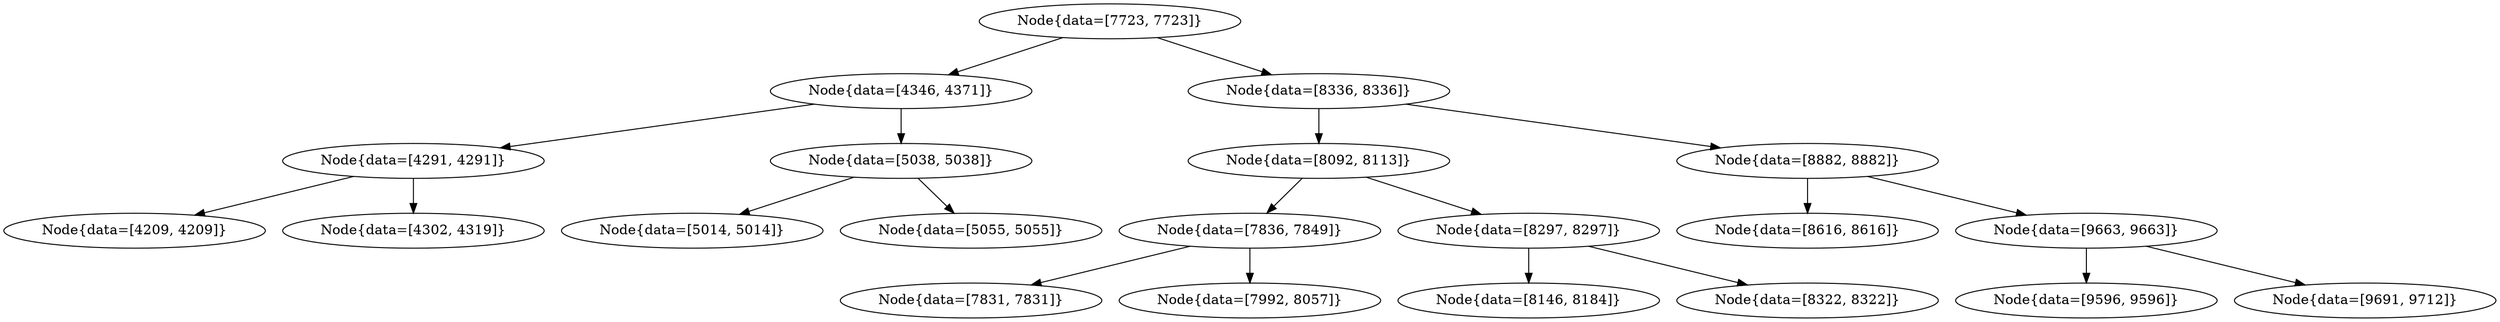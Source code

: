 digraph G{
625686029 [label="Node{data=[7723, 7723]}"]
625686029 -> 274510731
274510731 [label="Node{data=[4346, 4371]}"]
274510731 -> 2059482002
2059482002 [label="Node{data=[4291, 4291]}"]
2059482002 -> 1364237437
1364237437 [label="Node{data=[4209, 4209]}"]
2059482002 -> 769073924
769073924 [label="Node{data=[4302, 4319]}"]
274510731 -> 1491213790
1491213790 [label="Node{data=[5038, 5038]}"]
1491213790 -> 726460659
726460659 [label="Node{data=[5014, 5014]}"]
1491213790 -> 2125085331
2125085331 [label="Node{data=[5055, 5055]}"]
625686029 -> 1785850177
1785850177 [label="Node{data=[8336, 8336]}"]
1785850177 -> 573904188
573904188 [label="Node{data=[8092, 8113]}"]
573904188 -> 1861384953
1861384953 [label="Node{data=[7836, 7849]}"]
1861384953 -> 1092856598
1092856598 [label="Node{data=[7831, 7831]}"]
1861384953 -> 612198802
612198802 [label="Node{data=[7992, 8057]}"]
573904188 -> 787158228
787158228 [label="Node{data=[8297, 8297]}"]
787158228 -> 1395889730
1395889730 [label="Node{data=[8146, 8184]}"]
787158228 -> 261422121
261422121 [label="Node{data=[8322, 8322]}"]
1785850177 -> 1089086896
1089086896 [label="Node{data=[8882, 8882]}"]
1089086896 -> 911328461
911328461 [label="Node{data=[8616, 8616]}"]
1089086896 -> 2032125379
2032125379 [label="Node{data=[9663, 9663]}"]
2032125379 -> 1363286909
1363286909 [label="Node{data=[9596, 9596]}"]
2032125379 -> 1075077952
1075077952 [label="Node{data=[9691, 9712]}"]
}